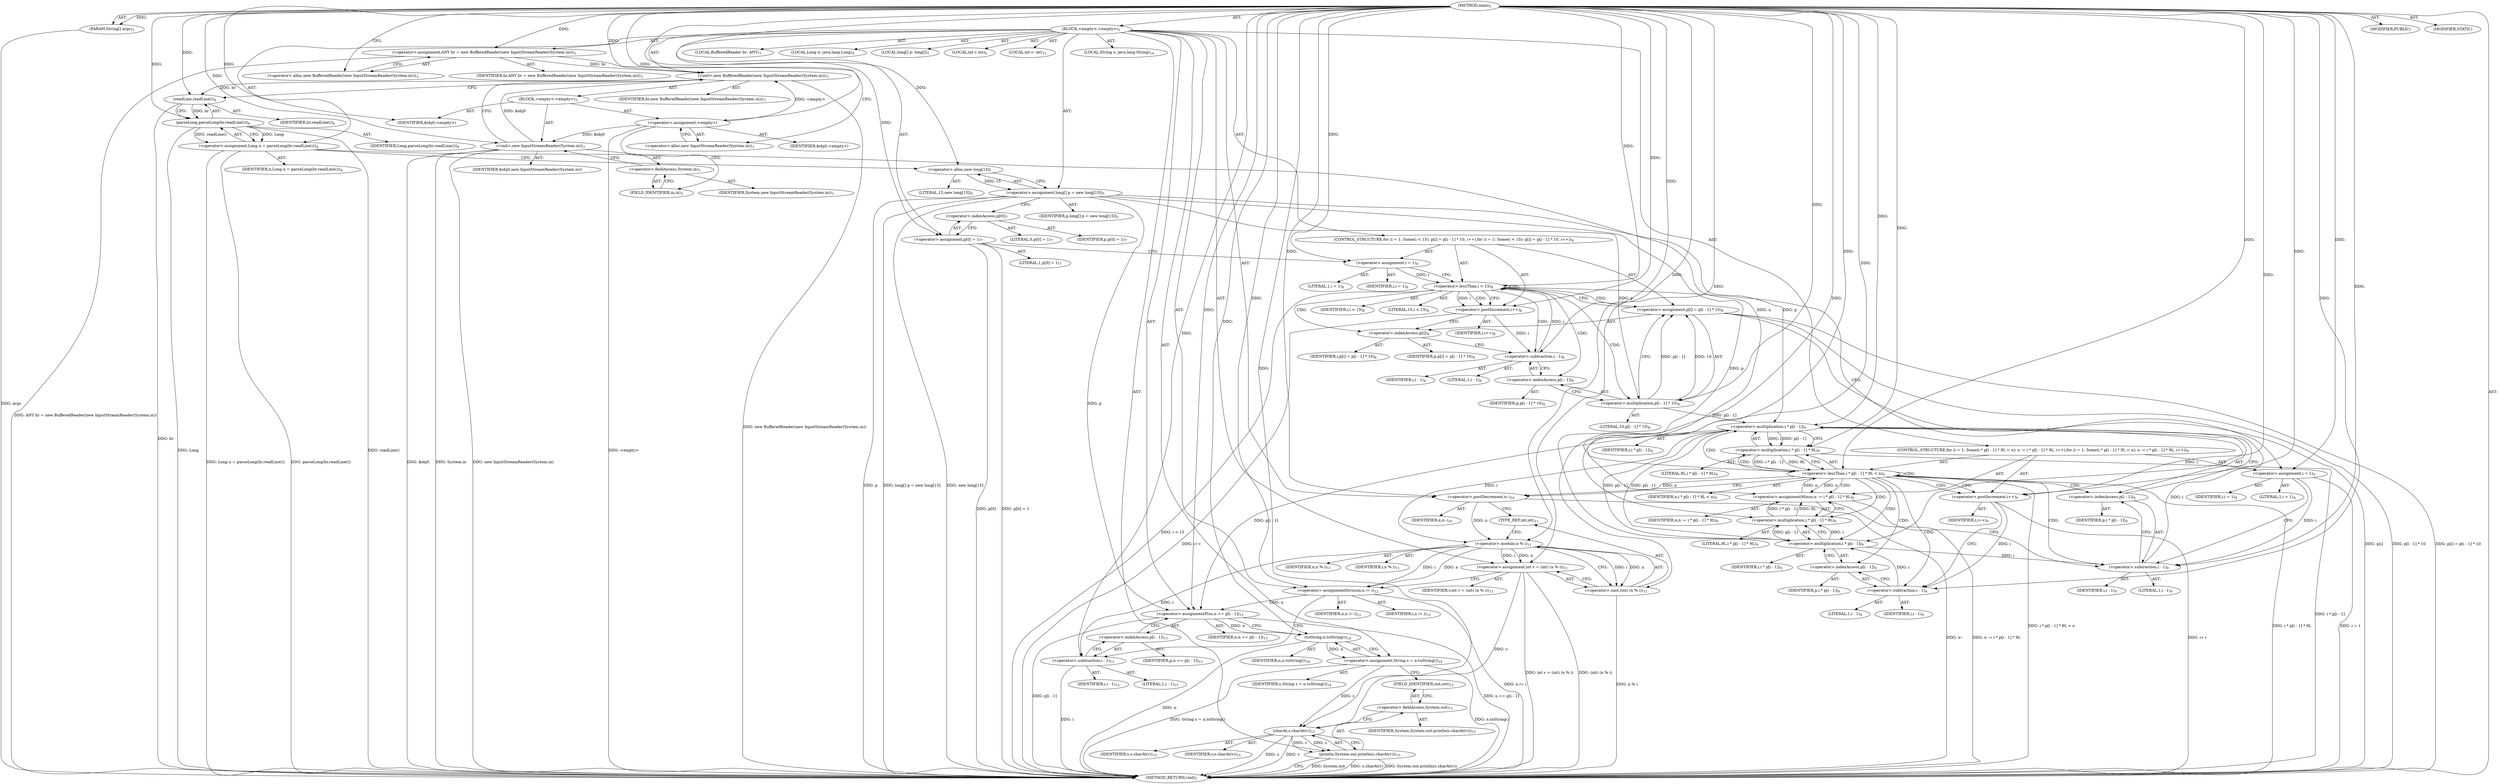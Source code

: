 digraph "main" {  
"19" [label = <(METHOD,main)<SUB>1</SUB>> ]
"20" [label = <(PARAM,String[] args)<SUB>1</SUB>> ]
"21" [label = <(BLOCK,&lt;empty&gt;,&lt;empty&gt;)<SUB>1</SUB>> ]
"4" [label = <(LOCAL,BufferedReader br: ANY)<SUB>3</SUB>> ]
"22" [label = <(&lt;operator&gt;.assignment,ANY br = new BufferedReader(new InputStreamReader(System.in)))<SUB>3</SUB>> ]
"23" [label = <(IDENTIFIER,br,ANY br = new BufferedReader(new InputStreamReader(System.in)))<SUB>3</SUB>> ]
"24" [label = <(&lt;operator&gt;.alloc,new BufferedReader(new InputStreamReader(System.in)))<SUB>3</SUB>> ]
"25" [label = <(&lt;init&gt;,new BufferedReader(new InputStreamReader(System.in)))<SUB>3</SUB>> ]
"3" [label = <(IDENTIFIER,br,new BufferedReader(new InputStreamReader(System.in)))<SUB>3</SUB>> ]
"26" [label = <(BLOCK,&lt;empty&gt;,&lt;empty&gt;)<SUB>3</SUB>> ]
"27" [label = <(&lt;operator&gt;.assignment,&lt;empty&gt;)> ]
"28" [label = <(IDENTIFIER,$obj0,&lt;empty&gt;)> ]
"29" [label = <(&lt;operator&gt;.alloc,new InputStreamReader(System.in))<SUB>3</SUB>> ]
"30" [label = <(&lt;init&gt;,new InputStreamReader(System.in))<SUB>3</SUB>> ]
"31" [label = <(IDENTIFIER,$obj0,new InputStreamReader(System.in))> ]
"32" [label = <(&lt;operator&gt;.fieldAccess,System.in)<SUB>3</SUB>> ]
"33" [label = <(IDENTIFIER,System,new InputStreamReader(System.in))<SUB>3</SUB>> ]
"34" [label = <(FIELD_IDENTIFIER,in,in)<SUB>3</SUB>> ]
"35" [label = <(IDENTIFIER,$obj0,&lt;empty&gt;)> ]
"36" [label = <(LOCAL,Long n: java.lang.Long)<SUB>4</SUB>> ]
"37" [label = <(&lt;operator&gt;.assignment,Long n = parseLong(br.readLine()))<SUB>4</SUB>> ]
"38" [label = <(IDENTIFIER,n,Long n = parseLong(br.readLine()))<SUB>4</SUB>> ]
"39" [label = <(parseLong,parseLong(br.readLine()))<SUB>4</SUB>> ]
"40" [label = <(IDENTIFIER,Long,parseLong(br.readLine()))<SUB>4</SUB>> ]
"41" [label = <(readLine,readLine())<SUB>4</SUB>> ]
"42" [label = <(IDENTIFIER,br,readLine())<SUB>4</SUB>> ]
"43" [label = <(LOCAL,long[] p: long[])<SUB>5</SUB>> ]
"44" [label = <(&lt;operator&gt;.assignment,long[] p = new long[15])<SUB>5</SUB>> ]
"45" [label = <(IDENTIFIER,p,long[] p = new long[15])<SUB>5</SUB>> ]
"46" [label = <(&lt;operator&gt;.alloc,new long[15])> ]
"47" [label = <(LITERAL,15,new long[15])<SUB>5</SUB>> ]
"48" [label = <(LOCAL,int i: int)<SUB>6</SUB>> ]
"49" [label = <(&lt;operator&gt;.assignment,p[0] = 1)<SUB>7</SUB>> ]
"50" [label = <(&lt;operator&gt;.indexAccess,p[0])<SUB>7</SUB>> ]
"51" [label = <(IDENTIFIER,p,p[0] = 1)<SUB>7</SUB>> ]
"52" [label = <(LITERAL,0,p[0] = 1)<SUB>7</SUB>> ]
"53" [label = <(LITERAL,1,p[0] = 1)<SUB>7</SUB>> ]
"54" [label = <(CONTROL_STRUCTURE,for (i = 1; Some(i &lt; 15); p[i] = p[i - 1] * 10, i++),for (i = 1; Some(i &lt; 15); p[i] = p[i - 1] * 10, i++))<SUB>8</SUB>> ]
"55" [label = <(&lt;operator&gt;.assignment,i = 1)<SUB>8</SUB>> ]
"56" [label = <(IDENTIFIER,i,i = 1)<SUB>8</SUB>> ]
"57" [label = <(LITERAL,1,i = 1)<SUB>8</SUB>> ]
"58" [label = <(&lt;operator&gt;.lessThan,i &lt; 15)<SUB>8</SUB>> ]
"59" [label = <(IDENTIFIER,i,i &lt; 15)<SUB>8</SUB>> ]
"60" [label = <(LITERAL,15,i &lt; 15)<SUB>8</SUB>> ]
"61" [label = <(&lt;operator&gt;.assignment,p[i] = p[i - 1] * 10)<SUB>8</SUB>> ]
"62" [label = <(&lt;operator&gt;.indexAccess,p[i])<SUB>8</SUB>> ]
"63" [label = <(IDENTIFIER,p,p[i] = p[i - 1] * 10)<SUB>8</SUB>> ]
"64" [label = <(IDENTIFIER,i,p[i] = p[i - 1] * 10)<SUB>8</SUB>> ]
"65" [label = <(&lt;operator&gt;.multiplication,p[i - 1] * 10)<SUB>8</SUB>> ]
"66" [label = <(&lt;operator&gt;.indexAccess,p[i - 1])<SUB>8</SUB>> ]
"67" [label = <(IDENTIFIER,p,p[i - 1] * 10)<SUB>8</SUB>> ]
"68" [label = <(&lt;operator&gt;.subtraction,i - 1)<SUB>8</SUB>> ]
"69" [label = <(IDENTIFIER,i,i - 1)<SUB>8</SUB>> ]
"70" [label = <(LITERAL,1,i - 1)<SUB>8</SUB>> ]
"71" [label = <(LITERAL,10,p[i - 1] * 10)<SUB>8</SUB>> ]
"72" [label = <(&lt;operator&gt;.postIncrement,i++)<SUB>8</SUB>> ]
"73" [label = <(IDENTIFIER,i,i++)<SUB>8</SUB>> ]
"74" [label = <(CONTROL_STRUCTURE,for (i = 1; Some(i * p[i - 1] * 9L &lt; n); n -= i * p[i - 1] * 9L, i++),for (i = 1; Some(i * p[i - 1] * 9L &lt; n); n -= i * p[i - 1] * 9L, i++))<SUB>9</SUB>> ]
"75" [label = <(&lt;operator&gt;.assignment,i = 1)<SUB>9</SUB>> ]
"76" [label = <(IDENTIFIER,i,i = 1)<SUB>9</SUB>> ]
"77" [label = <(LITERAL,1,i = 1)<SUB>9</SUB>> ]
"78" [label = <(&lt;operator&gt;.lessThan,i * p[i - 1] * 9L &lt; n)<SUB>9</SUB>> ]
"79" [label = <(&lt;operator&gt;.multiplication,i * p[i - 1] * 9L)<SUB>9</SUB>> ]
"80" [label = <(&lt;operator&gt;.multiplication,i * p[i - 1])<SUB>9</SUB>> ]
"81" [label = <(IDENTIFIER,i,i * p[i - 1])<SUB>9</SUB>> ]
"82" [label = <(&lt;operator&gt;.indexAccess,p[i - 1])<SUB>9</SUB>> ]
"83" [label = <(IDENTIFIER,p,i * p[i - 1])<SUB>9</SUB>> ]
"84" [label = <(&lt;operator&gt;.subtraction,i - 1)<SUB>9</SUB>> ]
"85" [label = <(IDENTIFIER,i,i - 1)<SUB>9</SUB>> ]
"86" [label = <(LITERAL,1,i - 1)<SUB>9</SUB>> ]
"87" [label = <(LITERAL,9L,i * p[i - 1] * 9L)<SUB>9</SUB>> ]
"88" [label = <(IDENTIFIER,n,i * p[i - 1] * 9L &lt; n)<SUB>9</SUB>> ]
"89" [label = <(&lt;operator&gt;.assignmentMinus,n -= i * p[i - 1] * 9L)<SUB>9</SUB>> ]
"90" [label = <(IDENTIFIER,n,n -= i * p[i - 1] * 9L)<SUB>9</SUB>> ]
"91" [label = <(&lt;operator&gt;.multiplication,i * p[i - 1] * 9L)<SUB>9</SUB>> ]
"92" [label = <(&lt;operator&gt;.multiplication,i * p[i - 1])<SUB>9</SUB>> ]
"93" [label = <(IDENTIFIER,i,i * p[i - 1])<SUB>9</SUB>> ]
"94" [label = <(&lt;operator&gt;.indexAccess,p[i - 1])<SUB>9</SUB>> ]
"95" [label = <(IDENTIFIER,p,i * p[i - 1])<SUB>9</SUB>> ]
"96" [label = <(&lt;operator&gt;.subtraction,i - 1)<SUB>9</SUB>> ]
"97" [label = <(IDENTIFIER,i,i - 1)<SUB>9</SUB>> ]
"98" [label = <(LITERAL,1,i - 1)<SUB>9</SUB>> ]
"99" [label = <(LITERAL,9L,i * p[i - 1] * 9L)<SUB>9</SUB>> ]
"100" [label = <(&lt;operator&gt;.postIncrement,i++)<SUB>9</SUB>> ]
"101" [label = <(IDENTIFIER,i,i++)<SUB>9</SUB>> ]
"102" [label = <(&lt;operator&gt;.postDecrement,n--)<SUB>10</SUB>> ]
"103" [label = <(IDENTIFIER,n,n--)<SUB>10</SUB>> ]
"104" [label = <(LOCAL,int v: int)<SUB>11</SUB>> ]
"105" [label = <(&lt;operator&gt;.assignment,int v = (int) (n % i))<SUB>11</SUB>> ]
"106" [label = <(IDENTIFIER,v,int v = (int) (n % i))<SUB>11</SUB>> ]
"107" [label = <(&lt;operator&gt;.cast,(int) (n % i))<SUB>11</SUB>> ]
"108" [label = <(TYPE_REF,int,int)<SUB>11</SUB>> ]
"109" [label = <(&lt;operator&gt;.modulo,n % i)<SUB>11</SUB>> ]
"110" [label = <(IDENTIFIER,n,n % i)<SUB>11</SUB>> ]
"111" [label = <(IDENTIFIER,i,n % i)<SUB>11</SUB>> ]
"112" [label = <(&lt;operator&gt;.assignmentDivision,n /= i)<SUB>12</SUB>> ]
"113" [label = <(IDENTIFIER,n,n /= i)<SUB>12</SUB>> ]
"114" [label = <(IDENTIFIER,i,n /= i)<SUB>12</SUB>> ]
"115" [label = <(&lt;operator&gt;.assignmentPlus,n += p[i - 1])<SUB>13</SUB>> ]
"116" [label = <(IDENTIFIER,n,n += p[i - 1])<SUB>13</SUB>> ]
"117" [label = <(&lt;operator&gt;.indexAccess,p[i - 1])<SUB>13</SUB>> ]
"118" [label = <(IDENTIFIER,p,n += p[i - 1])<SUB>13</SUB>> ]
"119" [label = <(&lt;operator&gt;.subtraction,i - 1)<SUB>13</SUB>> ]
"120" [label = <(IDENTIFIER,i,i - 1)<SUB>13</SUB>> ]
"121" [label = <(LITERAL,1,i - 1)<SUB>13</SUB>> ]
"122" [label = <(LOCAL,String s: java.lang.String)<SUB>14</SUB>> ]
"123" [label = <(&lt;operator&gt;.assignment,String s = n.toString())<SUB>14</SUB>> ]
"124" [label = <(IDENTIFIER,s,String s = n.toString())<SUB>14</SUB>> ]
"125" [label = <(toString,n.toString())<SUB>14</SUB>> ]
"126" [label = <(IDENTIFIER,n,n.toString())<SUB>14</SUB>> ]
"127" [label = <(println,System.out.println(s.charAt(v)))<SUB>15</SUB>> ]
"128" [label = <(&lt;operator&gt;.fieldAccess,System.out)<SUB>15</SUB>> ]
"129" [label = <(IDENTIFIER,System,System.out.println(s.charAt(v)))<SUB>15</SUB>> ]
"130" [label = <(FIELD_IDENTIFIER,out,out)<SUB>15</SUB>> ]
"131" [label = <(charAt,s.charAt(v))<SUB>15</SUB>> ]
"132" [label = <(IDENTIFIER,s,s.charAt(v))<SUB>15</SUB>> ]
"133" [label = <(IDENTIFIER,v,s.charAt(v))<SUB>15</SUB>> ]
"134" [label = <(MODIFIER,PUBLIC)> ]
"135" [label = <(MODIFIER,STATIC)> ]
"136" [label = <(METHOD_RETURN,void)<SUB>1</SUB>> ]
  "19" -> "20"  [ label = "AST: "] 
  "19" -> "21"  [ label = "AST: "] 
  "19" -> "134"  [ label = "AST: "] 
  "19" -> "135"  [ label = "AST: "] 
  "19" -> "136"  [ label = "AST: "] 
  "21" -> "4"  [ label = "AST: "] 
  "21" -> "22"  [ label = "AST: "] 
  "21" -> "25"  [ label = "AST: "] 
  "21" -> "36"  [ label = "AST: "] 
  "21" -> "37"  [ label = "AST: "] 
  "21" -> "43"  [ label = "AST: "] 
  "21" -> "44"  [ label = "AST: "] 
  "21" -> "48"  [ label = "AST: "] 
  "21" -> "49"  [ label = "AST: "] 
  "21" -> "54"  [ label = "AST: "] 
  "21" -> "74"  [ label = "AST: "] 
  "21" -> "102"  [ label = "AST: "] 
  "21" -> "104"  [ label = "AST: "] 
  "21" -> "105"  [ label = "AST: "] 
  "21" -> "112"  [ label = "AST: "] 
  "21" -> "115"  [ label = "AST: "] 
  "21" -> "122"  [ label = "AST: "] 
  "21" -> "123"  [ label = "AST: "] 
  "21" -> "127"  [ label = "AST: "] 
  "22" -> "23"  [ label = "AST: "] 
  "22" -> "24"  [ label = "AST: "] 
  "25" -> "3"  [ label = "AST: "] 
  "25" -> "26"  [ label = "AST: "] 
  "26" -> "27"  [ label = "AST: "] 
  "26" -> "30"  [ label = "AST: "] 
  "26" -> "35"  [ label = "AST: "] 
  "27" -> "28"  [ label = "AST: "] 
  "27" -> "29"  [ label = "AST: "] 
  "30" -> "31"  [ label = "AST: "] 
  "30" -> "32"  [ label = "AST: "] 
  "32" -> "33"  [ label = "AST: "] 
  "32" -> "34"  [ label = "AST: "] 
  "37" -> "38"  [ label = "AST: "] 
  "37" -> "39"  [ label = "AST: "] 
  "39" -> "40"  [ label = "AST: "] 
  "39" -> "41"  [ label = "AST: "] 
  "41" -> "42"  [ label = "AST: "] 
  "44" -> "45"  [ label = "AST: "] 
  "44" -> "46"  [ label = "AST: "] 
  "46" -> "47"  [ label = "AST: "] 
  "49" -> "50"  [ label = "AST: "] 
  "49" -> "53"  [ label = "AST: "] 
  "50" -> "51"  [ label = "AST: "] 
  "50" -> "52"  [ label = "AST: "] 
  "54" -> "55"  [ label = "AST: "] 
  "54" -> "58"  [ label = "AST: "] 
  "54" -> "61"  [ label = "AST: "] 
  "54" -> "72"  [ label = "AST: "] 
  "55" -> "56"  [ label = "AST: "] 
  "55" -> "57"  [ label = "AST: "] 
  "58" -> "59"  [ label = "AST: "] 
  "58" -> "60"  [ label = "AST: "] 
  "61" -> "62"  [ label = "AST: "] 
  "61" -> "65"  [ label = "AST: "] 
  "62" -> "63"  [ label = "AST: "] 
  "62" -> "64"  [ label = "AST: "] 
  "65" -> "66"  [ label = "AST: "] 
  "65" -> "71"  [ label = "AST: "] 
  "66" -> "67"  [ label = "AST: "] 
  "66" -> "68"  [ label = "AST: "] 
  "68" -> "69"  [ label = "AST: "] 
  "68" -> "70"  [ label = "AST: "] 
  "72" -> "73"  [ label = "AST: "] 
  "74" -> "75"  [ label = "AST: "] 
  "74" -> "78"  [ label = "AST: "] 
  "74" -> "89"  [ label = "AST: "] 
  "74" -> "100"  [ label = "AST: "] 
  "75" -> "76"  [ label = "AST: "] 
  "75" -> "77"  [ label = "AST: "] 
  "78" -> "79"  [ label = "AST: "] 
  "78" -> "88"  [ label = "AST: "] 
  "79" -> "80"  [ label = "AST: "] 
  "79" -> "87"  [ label = "AST: "] 
  "80" -> "81"  [ label = "AST: "] 
  "80" -> "82"  [ label = "AST: "] 
  "82" -> "83"  [ label = "AST: "] 
  "82" -> "84"  [ label = "AST: "] 
  "84" -> "85"  [ label = "AST: "] 
  "84" -> "86"  [ label = "AST: "] 
  "89" -> "90"  [ label = "AST: "] 
  "89" -> "91"  [ label = "AST: "] 
  "91" -> "92"  [ label = "AST: "] 
  "91" -> "99"  [ label = "AST: "] 
  "92" -> "93"  [ label = "AST: "] 
  "92" -> "94"  [ label = "AST: "] 
  "94" -> "95"  [ label = "AST: "] 
  "94" -> "96"  [ label = "AST: "] 
  "96" -> "97"  [ label = "AST: "] 
  "96" -> "98"  [ label = "AST: "] 
  "100" -> "101"  [ label = "AST: "] 
  "102" -> "103"  [ label = "AST: "] 
  "105" -> "106"  [ label = "AST: "] 
  "105" -> "107"  [ label = "AST: "] 
  "107" -> "108"  [ label = "AST: "] 
  "107" -> "109"  [ label = "AST: "] 
  "109" -> "110"  [ label = "AST: "] 
  "109" -> "111"  [ label = "AST: "] 
  "112" -> "113"  [ label = "AST: "] 
  "112" -> "114"  [ label = "AST: "] 
  "115" -> "116"  [ label = "AST: "] 
  "115" -> "117"  [ label = "AST: "] 
  "117" -> "118"  [ label = "AST: "] 
  "117" -> "119"  [ label = "AST: "] 
  "119" -> "120"  [ label = "AST: "] 
  "119" -> "121"  [ label = "AST: "] 
  "123" -> "124"  [ label = "AST: "] 
  "123" -> "125"  [ label = "AST: "] 
  "125" -> "126"  [ label = "AST: "] 
  "127" -> "128"  [ label = "AST: "] 
  "127" -> "131"  [ label = "AST: "] 
  "128" -> "129"  [ label = "AST: "] 
  "128" -> "130"  [ label = "AST: "] 
  "131" -> "132"  [ label = "AST: "] 
  "131" -> "133"  [ label = "AST: "] 
  "22" -> "29"  [ label = "CFG: "] 
  "25" -> "41"  [ label = "CFG: "] 
  "37" -> "46"  [ label = "CFG: "] 
  "44" -> "50"  [ label = "CFG: "] 
  "49" -> "55"  [ label = "CFG: "] 
  "102" -> "108"  [ label = "CFG: "] 
  "105" -> "112"  [ label = "CFG: "] 
  "112" -> "119"  [ label = "CFG: "] 
  "115" -> "125"  [ label = "CFG: "] 
  "123" -> "130"  [ label = "CFG: "] 
  "127" -> "136"  [ label = "CFG: "] 
  "24" -> "22"  [ label = "CFG: "] 
  "39" -> "37"  [ label = "CFG: "] 
  "46" -> "44"  [ label = "CFG: "] 
  "50" -> "49"  [ label = "CFG: "] 
  "55" -> "58"  [ label = "CFG: "] 
  "58" -> "72"  [ label = "CFG: "] 
  "58" -> "75"  [ label = "CFG: "] 
  "61" -> "58"  [ label = "CFG: "] 
  "72" -> "62"  [ label = "CFG: "] 
  "75" -> "84"  [ label = "CFG: "] 
  "78" -> "100"  [ label = "CFG: "] 
  "78" -> "102"  [ label = "CFG: "] 
  "89" -> "84"  [ label = "CFG: "] 
  "100" -> "96"  [ label = "CFG: "] 
  "107" -> "105"  [ label = "CFG: "] 
  "117" -> "115"  [ label = "CFG: "] 
  "125" -> "123"  [ label = "CFG: "] 
  "128" -> "131"  [ label = "CFG: "] 
  "131" -> "127"  [ label = "CFG: "] 
  "27" -> "34"  [ label = "CFG: "] 
  "30" -> "25"  [ label = "CFG: "] 
  "41" -> "39"  [ label = "CFG: "] 
  "62" -> "68"  [ label = "CFG: "] 
  "65" -> "61"  [ label = "CFG: "] 
  "79" -> "78"  [ label = "CFG: "] 
  "91" -> "89"  [ label = "CFG: "] 
  "108" -> "109"  [ label = "CFG: "] 
  "109" -> "107"  [ label = "CFG: "] 
  "119" -> "117"  [ label = "CFG: "] 
  "130" -> "128"  [ label = "CFG: "] 
  "29" -> "27"  [ label = "CFG: "] 
  "32" -> "30"  [ label = "CFG: "] 
  "66" -> "65"  [ label = "CFG: "] 
  "80" -> "79"  [ label = "CFG: "] 
  "92" -> "91"  [ label = "CFG: "] 
  "34" -> "32"  [ label = "CFG: "] 
  "68" -> "66"  [ label = "CFG: "] 
  "82" -> "80"  [ label = "CFG: "] 
  "94" -> "92"  [ label = "CFG: "] 
  "84" -> "82"  [ label = "CFG: "] 
  "96" -> "94"  [ label = "CFG: "] 
  "19" -> "24"  [ label = "CFG: "] 
  "20" -> "136"  [ label = "DDG: args"] 
  "22" -> "136"  [ label = "DDG: ANY br = new BufferedReader(new InputStreamReader(System.in))"] 
  "27" -> "136"  [ label = "DDG: &lt;empty&gt;"] 
  "30" -> "136"  [ label = "DDG: $obj0"] 
  "30" -> "136"  [ label = "DDG: System.in"] 
  "30" -> "136"  [ label = "DDG: new InputStreamReader(System.in)"] 
  "25" -> "136"  [ label = "DDG: new BufferedReader(new InputStreamReader(System.in))"] 
  "41" -> "136"  [ label = "DDG: br"] 
  "39" -> "136"  [ label = "DDG: readLine()"] 
  "37" -> "136"  [ label = "DDG: parseLong(br.readLine())"] 
  "37" -> "136"  [ label = "DDG: Long n = parseLong(br.readLine())"] 
  "44" -> "136"  [ label = "DDG: p"] 
  "44" -> "136"  [ label = "DDG: new long[15]"] 
  "44" -> "136"  [ label = "DDG: long[] p = new long[15]"] 
  "49" -> "136"  [ label = "DDG: p[0]"] 
  "49" -> "136"  [ label = "DDG: p[0] = 1"] 
  "58" -> "136"  [ label = "DDG: i &lt; 15"] 
  "75" -> "136"  [ label = "DDG: i = 1"] 
  "79" -> "136"  [ label = "DDG: i * p[i - 1]"] 
  "78" -> "136"  [ label = "DDG: i * p[i - 1] * 9L"] 
  "78" -> "136"  [ label = "DDG: i * p[i - 1] * 9L &lt; n"] 
  "102" -> "136"  [ label = "DDG: n--"] 
  "107" -> "136"  [ label = "DDG: n % i"] 
  "105" -> "136"  [ label = "DDG: (int) (n % i)"] 
  "105" -> "136"  [ label = "DDG: int v = (int) (n % i)"] 
  "112" -> "136"  [ label = "DDG: n /= i"] 
  "119" -> "136"  [ label = "DDG: i"] 
  "115" -> "136"  [ label = "DDG: p[i - 1]"] 
  "115" -> "136"  [ label = "DDG: n += p[i - 1]"] 
  "125" -> "136"  [ label = "DDG: n"] 
  "123" -> "136"  [ label = "DDG: n.toString()"] 
  "123" -> "136"  [ label = "DDG: String s = n.toString()"] 
  "127" -> "136"  [ label = "DDG: System.out"] 
  "131" -> "136"  [ label = "DDG: s"] 
  "131" -> "136"  [ label = "DDG: v"] 
  "127" -> "136"  [ label = "DDG: s.charAt(v)"] 
  "127" -> "136"  [ label = "DDG: System.out.println(s.charAt(v))"] 
  "100" -> "136"  [ label = "DDG: i++"] 
  "89" -> "136"  [ label = "DDG: n -= i * p[i - 1] * 9L"] 
  "72" -> "136"  [ label = "DDG: i++"] 
  "61" -> "136"  [ label = "DDG: p[i]"] 
  "61" -> "136"  [ label = "DDG: p[i - 1] * 10"] 
  "61" -> "136"  [ label = "DDG: p[i] = p[i - 1] * 10"] 
  "39" -> "136"  [ label = "DDG: Long"] 
  "19" -> "20"  [ label = "DDG: "] 
  "19" -> "22"  [ label = "DDG: "] 
  "39" -> "37"  [ label = "DDG: Long"] 
  "39" -> "37"  [ label = "DDG: readLine()"] 
  "46" -> "44"  [ label = "DDG: 15"] 
  "19" -> "49"  [ label = "DDG: "] 
  "19" -> "105"  [ label = "DDG: "] 
  "109" -> "105"  [ label = "DDG: n"] 
  "109" -> "105"  [ label = "DDG: i"] 
  "109" -> "112"  [ label = "DDG: i"] 
  "19" -> "112"  [ label = "DDG: "] 
  "44" -> "115"  [ label = "DDG: p"] 
  "80" -> "115"  [ label = "DDG: p[i - 1]"] 
  "125" -> "123"  [ label = "DDG: n"] 
  "22" -> "25"  [ label = "DDG: br"] 
  "19" -> "25"  [ label = "DDG: "] 
  "27" -> "25"  [ label = "DDG: &lt;empty&gt;"] 
  "30" -> "25"  [ label = "DDG: $obj0"] 
  "19" -> "55"  [ label = "DDG: "] 
  "65" -> "61"  [ label = "DDG: p[i - 1]"] 
  "65" -> "61"  [ label = "DDG: 10"] 
  "19" -> "75"  [ label = "DDG: "] 
  "91" -> "89"  [ label = "DDG: i * p[i - 1]"] 
  "91" -> "89"  [ label = "DDG: 9L"] 
  "78" -> "102"  [ label = "DDG: n"] 
  "19" -> "102"  [ label = "DDG: "] 
  "109" -> "112"  [ label = "DDG: n"] 
  "112" -> "115"  [ label = "DDG: n"] 
  "19" -> "115"  [ label = "DDG: "] 
  "131" -> "127"  [ label = "DDG: s"] 
  "131" -> "127"  [ label = "DDG: v"] 
  "19" -> "27"  [ label = "DDG: "] 
  "19" -> "35"  [ label = "DDG: "] 
  "19" -> "39"  [ label = "DDG: "] 
  "41" -> "39"  [ label = "DDG: br"] 
  "19" -> "46"  [ label = "DDG: "] 
  "55" -> "58"  [ label = "DDG: i"] 
  "68" -> "58"  [ label = "DDG: i"] 
  "19" -> "58"  [ label = "DDG: "] 
  "58" -> "72"  [ label = "DDG: i"] 
  "19" -> "72"  [ label = "DDG: "] 
  "79" -> "78"  [ label = "DDG: i * p[i - 1]"] 
  "79" -> "78"  [ label = "DDG: 9L"] 
  "37" -> "78"  [ label = "DDG: n"] 
  "89" -> "78"  [ label = "DDG: n"] 
  "19" -> "78"  [ label = "DDG: "] 
  "78" -> "89"  [ label = "DDG: n"] 
  "19" -> "89"  [ label = "DDG: "] 
  "80" -> "100"  [ label = "DDG: i"] 
  "19" -> "100"  [ label = "DDG: "] 
  "19" -> "107"  [ label = "DDG: "] 
  "109" -> "107"  [ label = "DDG: n"] 
  "109" -> "107"  [ label = "DDG: i"] 
  "115" -> "125"  [ label = "DDG: n"] 
  "19" -> "125"  [ label = "DDG: "] 
  "123" -> "131"  [ label = "DDG: s"] 
  "19" -> "131"  [ label = "DDG: "] 
  "105" -> "131"  [ label = "DDG: v"] 
  "27" -> "30"  [ label = "DDG: $obj0"] 
  "19" -> "30"  [ label = "DDG: "] 
  "25" -> "41"  [ label = "DDG: br"] 
  "19" -> "41"  [ label = "DDG: "] 
  "44" -> "65"  [ label = "DDG: p"] 
  "19" -> "65"  [ label = "DDG: "] 
  "80" -> "79"  [ label = "DDG: i"] 
  "80" -> "79"  [ label = "DDG: p[i - 1]"] 
  "19" -> "79"  [ label = "DDG: "] 
  "92" -> "91"  [ label = "DDG: i"] 
  "92" -> "91"  [ label = "DDG: p[i - 1]"] 
  "19" -> "91"  [ label = "DDG: "] 
  "102" -> "109"  [ label = "DDG: n"] 
  "19" -> "109"  [ label = "DDG: "] 
  "80" -> "109"  [ label = "DDG: i"] 
  "19" -> "119"  [ label = "DDG: "] 
  "109" -> "119"  [ label = "DDG: i"] 
  "84" -> "80"  [ label = "DDG: i"] 
  "19" -> "80"  [ label = "DDG: "] 
  "44" -> "80"  [ label = "DDG: p"] 
  "92" -> "80"  [ label = "DDG: p[i - 1]"] 
  "65" -> "80"  [ label = "DDG: p[i - 1]"] 
  "96" -> "92"  [ label = "DDG: i"] 
  "19" -> "92"  [ label = "DDG: "] 
  "44" -> "92"  [ label = "DDG: p"] 
  "80" -> "92"  [ label = "DDG: p[i - 1]"] 
  "72" -> "68"  [ label = "DDG: i"] 
  "19" -> "68"  [ label = "DDG: "] 
  "75" -> "84"  [ label = "DDG: i"] 
  "92" -> "84"  [ label = "DDG: i"] 
  "19" -> "84"  [ label = "DDG: "] 
  "100" -> "96"  [ label = "DDG: i"] 
  "19" -> "96"  [ label = "DDG: "] 
  "58" -> "58"  [ label = "CDG: "] 
  "58" -> "68"  [ label = "CDG: "] 
  "58" -> "61"  [ label = "CDG: "] 
  "58" -> "66"  [ label = "CDG: "] 
  "58" -> "72"  [ label = "CDG: "] 
  "58" -> "65"  [ label = "CDG: "] 
  "58" -> "62"  [ label = "CDG: "] 
  "78" -> "80"  [ label = "CDG: "] 
  "78" -> "94"  [ label = "CDG: "] 
  "78" -> "96"  [ label = "CDG: "] 
  "78" -> "89"  [ label = "CDG: "] 
  "78" -> "100"  [ label = "CDG: "] 
  "78" -> "84"  [ label = "CDG: "] 
  "78" -> "92"  [ label = "CDG: "] 
  "78" -> "91"  [ label = "CDG: "] 
  "78" -> "82"  [ label = "CDG: "] 
  "78" -> "78"  [ label = "CDG: "] 
  "78" -> "79"  [ label = "CDG: "] 
}
